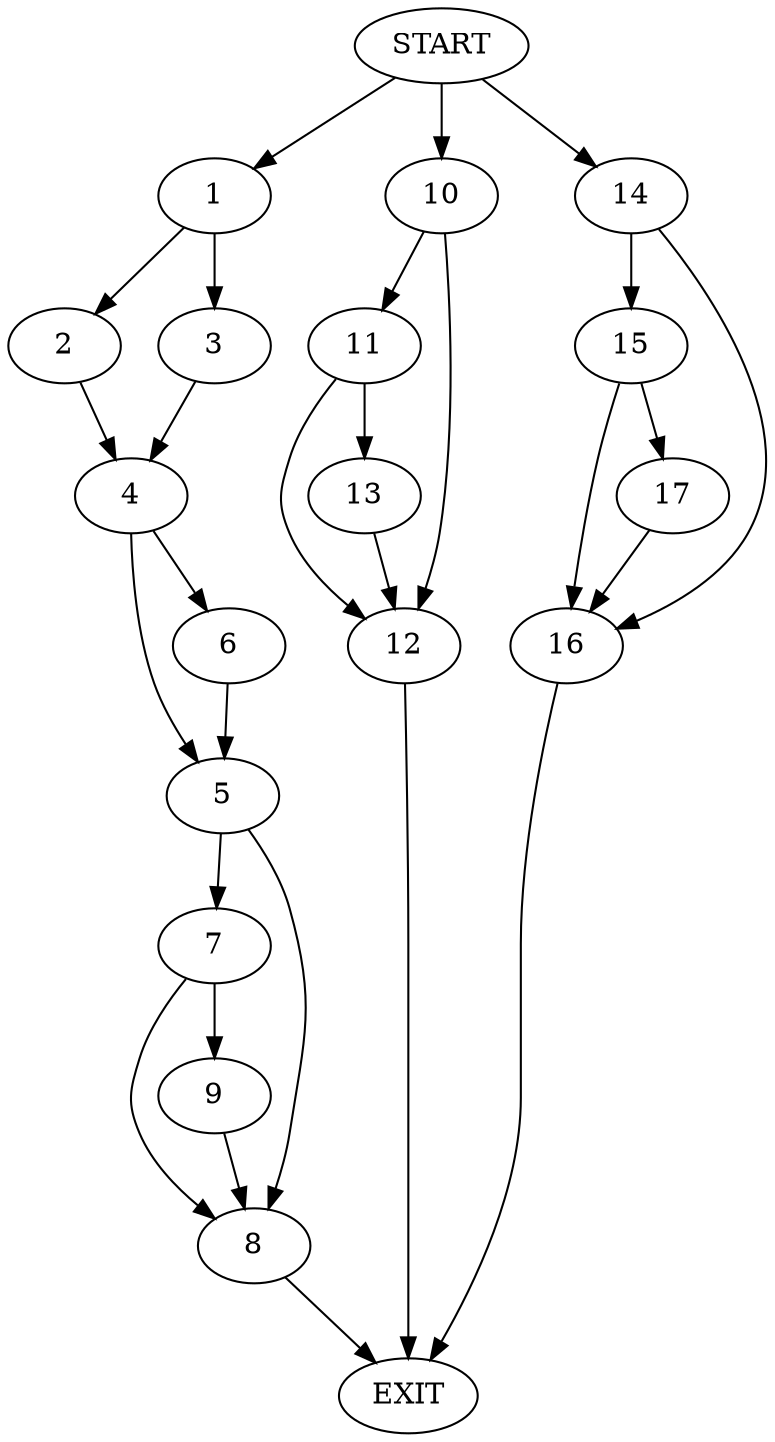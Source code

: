 digraph {
0 [label="START"]
18 [label="EXIT"]
0 -> 1
1 -> 2
1 -> 3
3 -> 4
2 -> 4
4 -> 5
4 -> 6
6 -> 5
5 -> 7
5 -> 8
8 -> 18
7 -> 9
7 -> 8
9 -> 8
0 -> 10
10 -> 11
10 -> 12
12 -> 18
11 -> 12
11 -> 13
13 -> 12
0 -> 14
14 -> 15
14 -> 16
15 -> 17
15 -> 16
16 -> 18
17 -> 16
}

